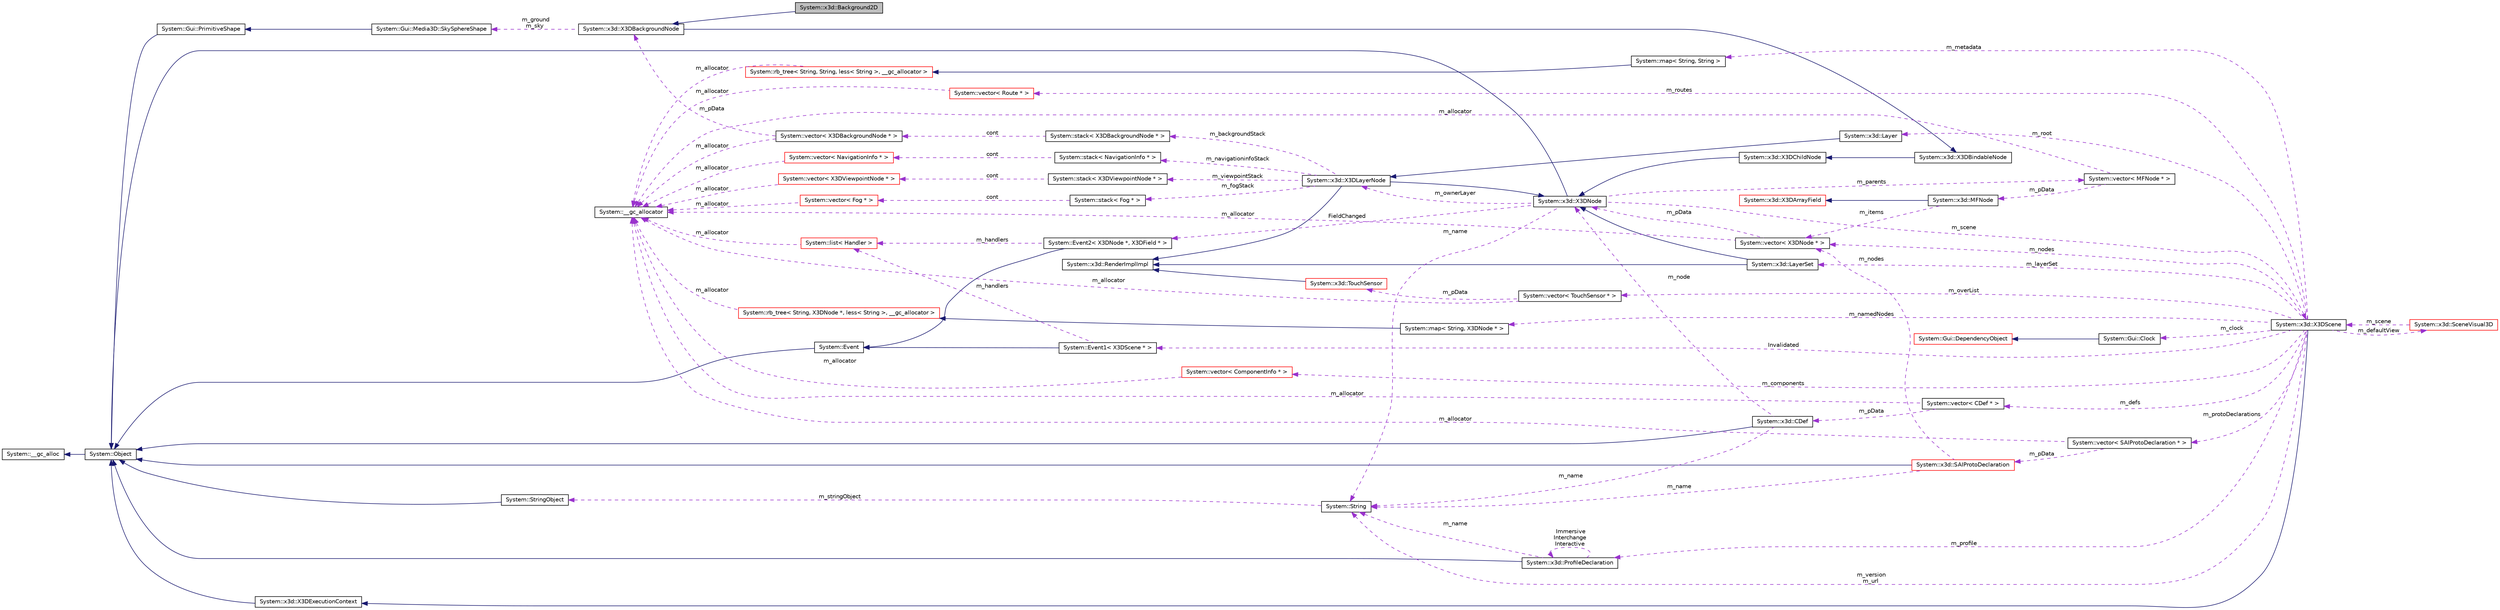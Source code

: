 digraph G
{
  edge [fontname="Helvetica",fontsize="10",labelfontname="Helvetica",labelfontsize="10"];
  node [fontname="Helvetica",fontsize="10",shape=record];
  rankdir="LR";
  Node1 [label="System::x3d::Background2D",height=0.2,width=0.4,color="black", fillcolor="grey75", style="filled" fontcolor="black"];
  Node2 -> Node1 [dir="back",color="midnightblue",fontsize="10",style="solid",fontname="Helvetica"];
  Node2 [label="System::x3d::X3DBackgroundNode",height=0.2,width=0.4,color="black", fillcolor="white", style="filled",URL="$class_system_1_1x3d_1_1_x3_d_background_node.html"];
  Node3 -> Node2 [dir="back",color="midnightblue",fontsize="10",style="solid",fontname="Helvetica"];
  Node3 [label="System::x3d::X3DBindableNode",height=0.2,width=0.4,color="black", fillcolor="white", style="filled",URL="$class_system_1_1x3d_1_1_x3_d_bindable_node.html"];
  Node4 -> Node3 [dir="back",color="midnightblue",fontsize="10",style="solid",fontname="Helvetica"];
  Node4 [label="System::x3d::X3DChildNode",height=0.2,width=0.4,color="black", fillcolor="white", style="filled",URL="$class_system_1_1x3d_1_1_x3_d_child_node.html"];
  Node5 -> Node4 [dir="back",color="midnightblue",fontsize="10",style="solid",fontname="Helvetica"];
  Node5 [label="System::x3d::X3DNode",height=0.2,width=0.4,color="black", fillcolor="white", style="filled",URL="$class_system_1_1x3d_1_1_x3_d_node.html"];
  Node6 -> Node5 [dir="back",color="midnightblue",fontsize="10",style="solid",fontname="Helvetica"];
  Node6 [label="System::Object",height=0.2,width=0.4,color="black", fillcolor="white", style="filled",URL="$class_system_1_1_object.html"];
  Node7 -> Node6 [dir="back",color="midnightblue",fontsize="10",style="solid",fontname="Helvetica"];
  Node7 [label="System::__gc_alloc",height=0.2,width=0.4,color="black", fillcolor="white", style="filled",URL="$class_system_1_1____gc__alloc.html"];
  Node8 -> Node5 [dir="back",color="darkorchid3",fontsize="10",style="dashed",label=" m_ownerLayer" ,fontname="Helvetica"];
  Node8 [label="System::x3d::X3DLayerNode",height=0.2,width=0.4,color="black", fillcolor="white", style="filled",URL="$class_system_1_1x3d_1_1_x3_d_layer_node.html"];
  Node5 -> Node8 [dir="back",color="midnightblue",fontsize="10",style="solid",fontname="Helvetica"];
  Node9 -> Node8 [dir="back",color="midnightblue",fontsize="10",style="solid",fontname="Helvetica"];
  Node9 [label="System::x3d::RenderImplImpl",height=0.2,width=0.4,color="black", fillcolor="white", style="filled",URL="$class_system_1_1x3d_1_1_render_impl_impl.html"];
  Node10 -> Node8 [dir="back",color="darkorchid3",fontsize="10",style="dashed",label=" m_navigationinfoStack" ,fontname="Helvetica"];
  Node10 [label="System::stack\< NavigationInfo * \>",height=0.2,width=0.4,color="black", fillcolor="white", style="filled",URL="$class_system_1_1stack.html"];
  Node11 -> Node10 [dir="back",color="darkorchid3",fontsize="10",style="dashed",label=" cont" ,fontname="Helvetica"];
  Node11 [label="System::vector\< NavigationInfo * \>",height=0.2,width=0.4,color="red", fillcolor="white", style="filled",URL="$class_system_1_1vector.html"];
  Node12 -> Node11 [dir="back",color="darkorchid3",fontsize="10",style="dashed",label=" m_allocator" ,fontname="Helvetica"];
  Node12 [label="System::__gc_allocator",height=0.2,width=0.4,color="black", fillcolor="white", style="filled",URL="$class_system_1_1____gc__allocator.html"];
  Node13 -> Node8 [dir="back",color="darkorchid3",fontsize="10",style="dashed",label=" m_viewpointStack" ,fontname="Helvetica"];
  Node13 [label="System::stack\< X3DViewpointNode * \>",height=0.2,width=0.4,color="black", fillcolor="white", style="filled",URL="$class_system_1_1stack.html"];
  Node14 -> Node13 [dir="back",color="darkorchid3",fontsize="10",style="dashed",label=" cont" ,fontname="Helvetica"];
  Node14 [label="System::vector\< X3DViewpointNode * \>",height=0.2,width=0.4,color="red", fillcolor="white", style="filled",URL="$class_system_1_1vector.html"];
  Node12 -> Node14 [dir="back",color="darkorchid3",fontsize="10",style="dashed",label=" m_allocator" ,fontname="Helvetica"];
  Node15 -> Node8 [dir="back",color="darkorchid3",fontsize="10",style="dashed",label=" m_fogStack" ,fontname="Helvetica"];
  Node15 [label="System::stack\< Fog * \>",height=0.2,width=0.4,color="black", fillcolor="white", style="filled",URL="$class_system_1_1stack.html"];
  Node16 -> Node15 [dir="back",color="darkorchid3",fontsize="10",style="dashed",label=" cont" ,fontname="Helvetica"];
  Node16 [label="System::vector\< Fog * \>",height=0.2,width=0.4,color="red", fillcolor="white", style="filled",URL="$class_system_1_1vector.html"];
  Node12 -> Node16 [dir="back",color="darkorchid3",fontsize="10",style="dashed",label=" m_allocator" ,fontname="Helvetica"];
  Node17 -> Node8 [dir="back",color="darkorchid3",fontsize="10",style="dashed",label=" m_backgroundStack" ,fontname="Helvetica"];
  Node17 [label="System::stack\< X3DBackgroundNode * \>",height=0.2,width=0.4,color="black", fillcolor="white", style="filled",URL="$class_system_1_1stack.html"];
  Node18 -> Node17 [dir="back",color="darkorchid3",fontsize="10",style="dashed",label=" cont" ,fontname="Helvetica"];
  Node18 [label="System::vector\< X3DBackgroundNode * \>",height=0.2,width=0.4,color="black", fillcolor="white", style="filled",URL="$class_system_1_1vector.html"];
  Node12 -> Node18 [dir="back",color="darkorchid3",fontsize="10",style="dashed",label=" m_allocator" ,fontname="Helvetica"];
  Node2 -> Node18 [dir="back",color="darkorchid3",fontsize="10",style="dashed",label=" m_pData" ,fontname="Helvetica"];
  Node19 -> Node5 [dir="back",color="darkorchid3",fontsize="10",style="dashed",label=" m_parents" ,fontname="Helvetica"];
  Node19 [label="System::vector\< MFNode * \>",height=0.2,width=0.4,color="black", fillcolor="white", style="filled",URL="$class_system_1_1vector.html"];
  Node12 -> Node19 [dir="back",color="darkorchid3",fontsize="10",style="dashed",label=" m_allocator" ,fontname="Helvetica"];
  Node20 -> Node19 [dir="back",color="darkorchid3",fontsize="10",style="dashed",label=" m_pData" ,fontname="Helvetica"];
  Node20 [label="System::x3d::MFNode",height=0.2,width=0.4,color="black", fillcolor="white", style="filled",URL="$class_system_1_1x3d_1_1_m_f_node.html"];
  Node21 -> Node20 [dir="back",color="midnightblue",fontsize="10",style="solid",fontname="Helvetica"];
  Node21 [label="System::x3d::X3DArrayField",height=0.2,width=0.4,color="red", fillcolor="white", style="filled",URL="$class_system_1_1x3d_1_1_x3_d_array_field.html"];
  Node22 -> Node20 [dir="back",color="darkorchid3",fontsize="10",style="dashed",label=" m_items" ,fontname="Helvetica"];
  Node22 [label="System::vector\< X3DNode * \>",height=0.2,width=0.4,color="black", fillcolor="white", style="filled",URL="$class_system_1_1vector.html"];
  Node12 -> Node22 [dir="back",color="darkorchid3",fontsize="10",style="dashed",label=" m_allocator" ,fontname="Helvetica"];
  Node5 -> Node22 [dir="back",color="darkorchid3",fontsize="10",style="dashed",label=" m_pData" ,fontname="Helvetica"];
  Node23 -> Node5 [dir="back",color="darkorchid3",fontsize="10",style="dashed",label=" m_scene" ,fontname="Helvetica"];
  Node23 [label="System::x3d::X3DScene",height=0.2,width=0.4,color="black", fillcolor="white", style="filled",URL="$class_system_1_1x3d_1_1_x3_d_scene.html"];
  Node24 -> Node23 [dir="back",color="midnightblue",fontsize="10",style="solid",fontname="Helvetica"];
  Node24 [label="System::x3d::X3DExecutionContext",height=0.2,width=0.4,color="black", fillcolor="white", style="filled",URL="$class_system_1_1x3d_1_1_x3_d_execution_context.html"];
  Node6 -> Node24 [dir="back",color="midnightblue",fontsize="10",style="solid",fontname="Helvetica"];
  Node25 -> Node23 [dir="back",color="darkorchid3",fontsize="10",style="dashed",label=" m_defs" ,fontname="Helvetica"];
  Node25 [label="System::vector\< CDef * \>",height=0.2,width=0.4,color="black", fillcolor="white", style="filled",URL="$class_system_1_1vector.html"];
  Node12 -> Node25 [dir="back",color="darkorchid3",fontsize="10",style="dashed",label=" m_allocator" ,fontname="Helvetica"];
  Node26 -> Node25 [dir="back",color="darkorchid3",fontsize="10",style="dashed",label=" m_pData" ,fontname="Helvetica"];
  Node26 [label="System::x3d::CDef",height=0.2,width=0.4,color="black", fillcolor="white", style="filled",URL="$class_system_1_1x3d_1_1_c_def.html"];
  Node6 -> Node26 [dir="back",color="midnightblue",fontsize="10",style="solid",fontname="Helvetica"];
  Node27 -> Node26 [dir="back",color="darkorchid3",fontsize="10",style="dashed",label=" m_name" ,fontname="Helvetica"];
  Node27 [label="System::String",height=0.2,width=0.4,color="black", fillcolor="white", style="filled",URL="$class_system_1_1_string.html"];
  Node28 -> Node27 [dir="back",color="darkorchid3",fontsize="10",style="dashed",label=" m_stringObject" ,fontname="Helvetica"];
  Node28 [label="System::StringObject",height=0.2,width=0.4,color="black", fillcolor="white", style="filled",URL="$class_system_1_1_string_object.html"];
  Node6 -> Node28 [dir="back",color="midnightblue",fontsize="10",style="solid",fontname="Helvetica"];
  Node5 -> Node26 [dir="back",color="darkorchid3",fontsize="10",style="dashed",label=" m_node" ,fontname="Helvetica"];
  Node29 -> Node23 [dir="back",color="darkorchid3",fontsize="10",style="dashed",label=" m_protoDeclarations" ,fontname="Helvetica"];
  Node29 [label="System::vector\< SAIProtoDeclaration * \>",height=0.2,width=0.4,color="black", fillcolor="white", style="filled",URL="$class_system_1_1vector.html"];
  Node12 -> Node29 [dir="back",color="darkorchid3",fontsize="10",style="dashed",label=" m_allocator" ,fontname="Helvetica"];
  Node30 -> Node29 [dir="back",color="darkorchid3",fontsize="10",style="dashed",label=" m_pData" ,fontname="Helvetica"];
  Node30 [label="System::x3d::SAIProtoDeclaration",height=0.2,width=0.4,color="red", fillcolor="white", style="filled",URL="$class_system_1_1x3d_1_1_s_a_i_proto_declaration.html"];
  Node6 -> Node30 [dir="back",color="midnightblue",fontsize="10",style="solid",fontname="Helvetica"];
  Node22 -> Node30 [dir="back",color="darkorchid3",fontsize="10",style="dashed",label=" m_nodes" ,fontname="Helvetica"];
  Node27 -> Node30 [dir="back",color="darkorchid3",fontsize="10",style="dashed",label=" m_name" ,fontname="Helvetica"];
  Node31 -> Node23 [dir="back",color="darkorchid3",fontsize="10",style="dashed",label=" Invalidated" ,fontname="Helvetica"];
  Node31 [label="System::Event1\< X3DScene * \>",height=0.2,width=0.4,color="black", fillcolor="white", style="filled",URL="$class_system_1_1_event1.html"];
  Node32 -> Node31 [dir="back",color="midnightblue",fontsize="10",style="solid",fontname="Helvetica"];
  Node32 [label="System::Event",height=0.2,width=0.4,color="black", fillcolor="white", style="filled",URL="$class_system_1_1_event.html"];
  Node6 -> Node32 [dir="back",color="midnightblue",fontsize="10",style="solid",fontname="Helvetica"];
  Node33 -> Node31 [dir="back",color="darkorchid3",fontsize="10",style="dashed",label=" m_handlers" ,fontname="Helvetica"];
  Node33 [label="System::list\< Handler \>",height=0.2,width=0.4,color="red", fillcolor="white", style="filled",URL="$class_system_1_1list.html"];
  Node12 -> Node33 [dir="back",color="darkorchid3",fontsize="10",style="dashed",label=" m_allocator" ,fontname="Helvetica"];
  Node34 -> Node23 [dir="back",color="darkorchid3",fontsize="10",style="dashed",label=" m_namedNodes" ,fontname="Helvetica"];
  Node34 [label="System::map\< String, X3DNode * \>",height=0.2,width=0.4,color="black", fillcolor="white", style="filled",URL="$class_system_1_1map.html"];
  Node35 -> Node34 [dir="back",color="midnightblue",fontsize="10",style="solid",fontname="Helvetica"];
  Node35 [label="System::rb_tree\< String, X3DNode *, less\< String \>, __gc_allocator \>",height=0.2,width=0.4,color="red", fillcolor="white", style="filled",URL="$class_system_1_1rb__tree.html"];
  Node12 -> Node35 [dir="back",color="darkorchid3",fontsize="10",style="dashed",label=" m_allocator" ,fontname="Helvetica"];
  Node36 -> Node23 [dir="back",color="darkorchid3",fontsize="10",style="dashed",label=" m_clock" ,fontname="Helvetica"];
  Node36 [label="System::Gui::Clock",height=0.2,width=0.4,color="black", fillcolor="white", style="filled",URL="$class_system_1_1_gui_1_1_clock.html"];
  Node37 -> Node36 [dir="back",color="midnightblue",fontsize="10",style="solid",fontname="Helvetica"];
  Node37 [label="System::Gui::DependencyObject",height=0.2,width=0.4,color="red", fillcolor="white", style="filled",URL="$class_system_1_1_gui_1_1_dependency_object.html"];
  Node22 -> Node23 [dir="back",color="darkorchid3",fontsize="10",style="dashed",label=" m_nodes" ,fontname="Helvetica"];
  Node38 -> Node23 [dir="back",color="darkorchid3",fontsize="10",style="dashed",label=" m_overList" ,fontname="Helvetica"];
  Node38 [label="System::vector\< TouchSensor * \>",height=0.2,width=0.4,color="black", fillcolor="white", style="filled",URL="$class_system_1_1vector.html"];
  Node12 -> Node38 [dir="back",color="darkorchid3",fontsize="10",style="dashed",label=" m_allocator" ,fontname="Helvetica"];
  Node39 -> Node38 [dir="back",color="darkorchid3",fontsize="10",style="dashed",label=" m_pData" ,fontname="Helvetica"];
  Node39 [label="System::x3d::TouchSensor",height=0.2,width=0.4,color="red", fillcolor="white", style="filled",URL="$class_system_1_1x3d_1_1_touch_sensor.html"];
  Node9 -> Node39 [dir="back",color="midnightblue",fontsize="10",style="solid",fontname="Helvetica"];
  Node40 -> Node23 [dir="back",color="darkorchid3",fontsize="10",style="dashed",label=" m_metadata" ,fontname="Helvetica"];
  Node40 [label="System::map\< String, String \>",height=0.2,width=0.4,color="black", fillcolor="white", style="filled",URL="$class_system_1_1map.html"];
  Node41 -> Node40 [dir="back",color="midnightblue",fontsize="10",style="solid",fontname="Helvetica"];
  Node41 [label="System::rb_tree\< String, String, less\< String \>, __gc_allocator \>",height=0.2,width=0.4,color="red", fillcolor="white", style="filled",URL="$class_system_1_1rb__tree.html"];
  Node12 -> Node41 [dir="back",color="darkorchid3",fontsize="10",style="dashed",label=" m_allocator" ,fontname="Helvetica"];
  Node42 -> Node23 [dir="back",color="darkorchid3",fontsize="10",style="dashed",label=" m_routes" ,fontname="Helvetica"];
  Node42 [label="System::vector\< Route * \>",height=0.2,width=0.4,color="red", fillcolor="white", style="filled",URL="$class_system_1_1vector.html"];
  Node12 -> Node42 [dir="back",color="darkorchid3",fontsize="10",style="dashed",label=" m_allocator" ,fontname="Helvetica"];
  Node27 -> Node23 [dir="back",color="darkorchid3",fontsize="10",style="dashed",label=" m_version\nm_url" ,fontname="Helvetica"];
  Node43 -> Node23 [dir="back",color="darkorchid3",fontsize="10",style="dashed",label=" m_profile" ,fontname="Helvetica"];
  Node43 [label="System::x3d::ProfileDeclaration",height=0.2,width=0.4,color="black", fillcolor="white", style="filled",URL="$class_system_1_1x3d_1_1_profile_declaration.html"];
  Node6 -> Node43 [dir="back",color="midnightblue",fontsize="10",style="solid",fontname="Helvetica"];
  Node27 -> Node43 [dir="back",color="darkorchid3",fontsize="10",style="dashed",label=" m_name" ,fontname="Helvetica"];
  Node43 -> Node43 [dir="back",color="darkorchid3",fontsize="10",style="dashed",label=" Immersive\nInterchange\nInteractive" ,fontname="Helvetica"];
  Node44 -> Node23 [dir="back",color="darkorchid3",fontsize="10",style="dashed",label=" m_defaultView" ,fontname="Helvetica"];
  Node44 [label="System::x3d::SceneVisual3D",height=0.2,width=0.4,color="red", fillcolor="white", style="filled",URL="$class_system_1_1x3d_1_1_scene_visual3_d.html"];
  Node23 -> Node44 [dir="back",color="darkorchid3",fontsize="10",style="dashed",label=" m_scene" ,fontname="Helvetica"];
  Node45 -> Node23 [dir="back",color="darkorchid3",fontsize="10",style="dashed",label=" m_layerSet" ,fontname="Helvetica"];
  Node45 [label="System::x3d::LayerSet",height=0.2,width=0.4,color="black", fillcolor="white", style="filled",URL="$class_system_1_1x3d_1_1_layer_set.html"];
  Node5 -> Node45 [dir="back",color="midnightblue",fontsize="10",style="solid",fontname="Helvetica"];
  Node9 -> Node45 [dir="back",color="midnightblue",fontsize="10",style="solid",fontname="Helvetica"];
  Node46 -> Node23 [dir="back",color="darkorchid3",fontsize="10",style="dashed",label=" m_components" ,fontname="Helvetica"];
  Node46 [label="System::vector\< ComponentInfo * \>",height=0.2,width=0.4,color="red", fillcolor="white", style="filled",URL="$class_system_1_1vector.html"];
  Node12 -> Node46 [dir="back",color="darkorchid3",fontsize="10",style="dashed",label=" m_allocator" ,fontname="Helvetica"];
  Node47 -> Node23 [dir="back",color="darkorchid3",fontsize="10",style="dashed",label=" m_root" ,fontname="Helvetica"];
  Node47 [label="System::x3d::Layer",height=0.2,width=0.4,color="black", fillcolor="white", style="filled",URL="$class_system_1_1x3d_1_1_layer.html"];
  Node8 -> Node47 [dir="back",color="midnightblue",fontsize="10",style="solid",fontname="Helvetica"];
  Node27 -> Node5 [dir="back",color="darkorchid3",fontsize="10",style="dashed",label=" m_name" ,fontname="Helvetica"];
  Node48 -> Node5 [dir="back",color="darkorchid3",fontsize="10",style="dashed",label=" FieldChanged" ,fontname="Helvetica"];
  Node48 [label="System::Event2\< X3DNode *, X3DField * \>",height=0.2,width=0.4,color="black", fillcolor="white", style="filled",URL="$class_system_1_1_event2.html"];
  Node32 -> Node48 [dir="back",color="midnightblue",fontsize="10",style="solid",fontname="Helvetica"];
  Node33 -> Node48 [dir="back",color="darkorchid3",fontsize="10",style="dashed",label=" m_handlers" ,fontname="Helvetica"];
  Node49 -> Node2 [dir="back",color="darkorchid3",fontsize="10",style="dashed",label=" m_ground\nm_sky" ,fontname="Helvetica"];
  Node49 [label="System::Gui::Media3D::SkySphereShape",height=0.2,width=0.4,color="black", fillcolor="white", style="filled",URL="$class_system_1_1_gui_1_1_media3_d_1_1_sky_sphere_shape.html"];
  Node50 -> Node49 [dir="back",color="midnightblue",fontsize="10",style="solid",fontname="Helvetica"];
  Node50 [label="System::Gui::PrimitiveShape",height=0.2,width=0.4,color="black", fillcolor="white", style="filled",URL="$class_system_1_1_gui_1_1_primitive_shape.html"];
  Node6 -> Node50 [dir="back",color="midnightblue",fontsize="10",style="solid",fontname="Helvetica"];
}
